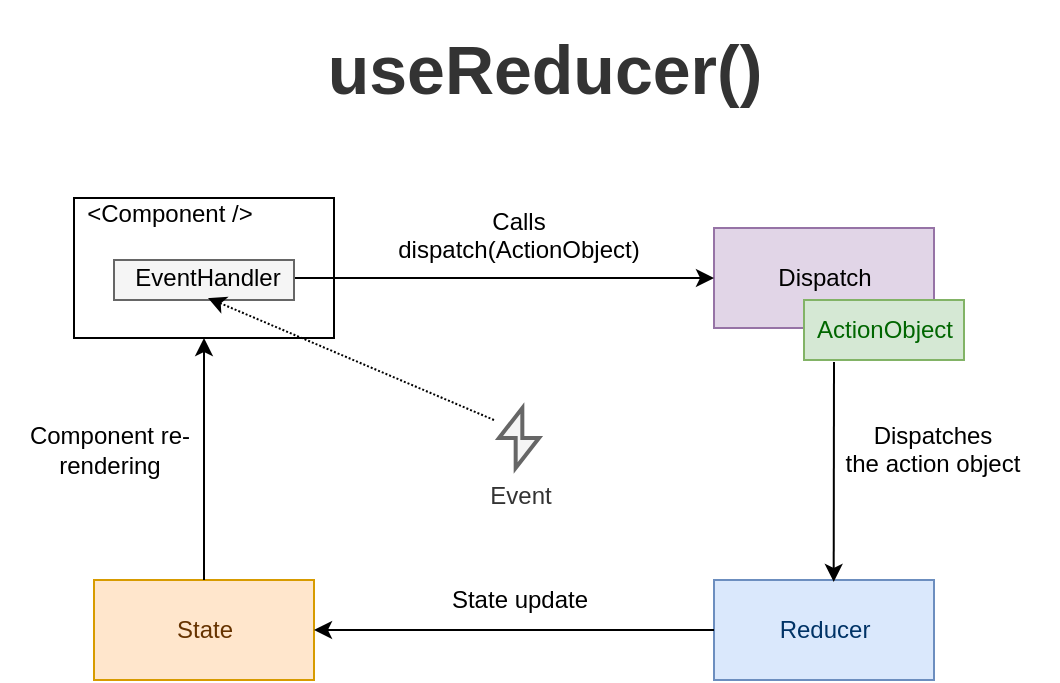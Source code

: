 <mxfile pages="3" scale="1.5" border="20">
    <diagram id="idhxigilsuWetFB2cpPl" name="useReducer()">
        <mxGraphModel dx="955" dy="1077" grid="1" gridSize="10" guides="1" tooltips="1" connect="1" arrows="1" fold="1" page="0" pageScale="1" pageWidth="827" pageHeight="1169" math="0" shadow="0">
            <root>
                <mxCell id="0"/>
                <mxCell id="1" parent="0"/>
                <mxCell id="N8z0Ye5YrI288PrtkeDU-3" value="useReducer()" style="text;strokeColor=none;fillColor=none;html=1;fontSize=34;fontStyle=1;verticalAlign=middle;align=center;fontColor=#333333;" parent="1" vertex="1">
                    <mxGeometry x="40" y="360" width="230" height="70" as="geometry"/>
                </mxCell>
                <mxCell id="-Ry6M9x0l0Hvcf1J6-pP-11" value="" style="html=1;" parent="1" vertex="1">
                    <mxGeometry x="-80" y="459" width="130" height="70" as="geometry"/>
                </mxCell>
                <mxCell id="2" value="Dispatch" style="html=1;fillColor=#e1d5e7;strokeColor=#9673a6;" parent="1" vertex="1">
                    <mxGeometry x="240" y="474" width="110" height="50" as="geometry"/>
                </mxCell>
                <mxCell id="3" value="ActionObject" style="html=1;fillColor=#d5e8d4;strokeColor=#82b366;fontColor=#006600;" parent="1" vertex="1">
                    <mxGeometry x="285" y="510" width="80" height="30" as="geometry"/>
                </mxCell>
                <mxCell id="4" value="Reducer" style="html=1;fillColor=#dae8fc;strokeColor=#6c8ebf;fontColor=#003366;" parent="1" vertex="1">
                    <mxGeometry x="240" y="650" width="110" height="50" as="geometry"/>
                </mxCell>
                <mxCell id="5" value="State" style="html=1;fillColor=#ffe6cc;strokeColor=#d79b00;fontColor=#663300;" parent="1" vertex="1">
                    <mxGeometry x="-70" y="650" width="110" height="50" as="geometry"/>
                </mxCell>
                <mxCell id="6" value="" style="endArrow=classic;html=1;exitX=1;exitY=0.5;exitDx=0;exitDy=0;" parent="1" source="18" edge="1">
                    <mxGeometry width="50" height="50" relative="1" as="geometry">
                        <mxPoint x="270" y="720" as="sourcePoint"/>
                        <mxPoint x="240" y="499" as="targetPoint"/>
                    </mxGeometry>
                </mxCell>
                <mxCell id="7" value="" style="endArrow=classic;html=1;entryX=0.544;entryY=0.019;entryDx=0;entryDy=0;entryPerimeter=0;" parent="1" target="4" edge="1">
                    <mxGeometry width="50" height="50" relative="1" as="geometry">
                        <mxPoint x="300" y="541" as="sourcePoint"/>
                        <mxPoint x="280" y="580" as="targetPoint"/>
                    </mxGeometry>
                </mxCell>
                <mxCell id="8" value="" style="endArrow=classic;html=1;exitX=0;exitY=0.5;exitDx=0;exitDy=0;entryX=1;entryY=0.5;entryDx=0;entryDy=0;" parent="1" source="4" target="5" edge="1">
                    <mxGeometry width="50" height="50" relative="1" as="geometry">
                        <mxPoint x="550" y="580" as="sourcePoint"/>
                        <mxPoint x="580" y="640" as="targetPoint"/>
                    </mxGeometry>
                </mxCell>
                <mxCell id="9" value="" style="endArrow=classic;html=1;entryX=0.5;entryY=1;entryDx=0;entryDy=0;exitX=0.5;exitY=0;exitDx=0;exitDy=0;" parent="1" source="5" target="-Ry6M9x0l0Hvcf1J6-pP-11" edge="1">
                    <mxGeometry width="50" height="50" relative="1" as="geometry">
                        <mxPoint x="-15" y="710" as="sourcePoint"/>
                        <mxPoint x="320" y="580" as="targetPoint"/>
                    </mxGeometry>
                </mxCell>
                <mxCell id="12" value="State update" style="text;html=1;strokeColor=none;fillColor=none;align=center;verticalAlign=middle;whiteSpace=wrap;rounded=0;" parent="1" vertex="1">
                    <mxGeometry x="87.5" y="650" width="110" height="20" as="geometry"/>
                </mxCell>
                <mxCell id="13" value="Component re-rendering" style="text;html=1;strokeColor=none;fillColor=none;align=center;verticalAlign=middle;whiteSpace=wrap;rounded=0;" parent="1" vertex="1">
                    <mxGeometry x="-117" y="575" width="110" height="20" as="geometry"/>
                </mxCell>
                <mxCell id="15" value="&amp;lt;Component /&amp;gt;" style="text;html=1;strokeColor=none;fillColor=none;align=center;verticalAlign=middle;whiteSpace=wrap;rounded=0;" parent="1" vertex="1">
                    <mxGeometry x="-87" y="457" width="110" height="20" as="geometry"/>
                </mxCell>
                <mxCell id="16" value="&lt;span style=&quot;color: rgb(0, 0, 0); font-family: helvetica; font-size: 12px; font-style: normal; font-weight: 400; letter-spacing: normal; text-indent: 0px; text-transform: none; word-spacing: 0px; background-color: rgb(255, 255, 255); display: inline; float: none;&quot;&gt;Dispatches &lt;br&gt;the action object&lt;/span&gt;" style="text;whiteSpace=wrap;html=1;align=center;" parent="1" vertex="1">
                    <mxGeometry x="287" y="564" width="125" height="30" as="geometry"/>
                </mxCell>
                <mxCell id="17" value="" style="rounded=0;whiteSpace=wrap;html=1;align=center;fillColor=#f5f5f5;strokeColor=#666666;fontColor=#333333;" parent="1" vertex="1">
                    <mxGeometry x="-60" y="490" width="90" height="20" as="geometry"/>
                </mxCell>
                <mxCell id="18" value="EventHandler" style="text;html=1;strokeColor=none;fillColor=none;align=center;verticalAlign=middle;whiteSpace=wrap;rounded=0;" parent="1" vertex="1">
                    <mxGeometry x="-53" y="489" width="80" height="20" as="geometry"/>
                </mxCell>
                <mxCell id="19" value="&lt;font face=&quot;helvetica&quot;&gt;Calls dispatch(ActionObject)&lt;/font&gt;" style="text;whiteSpace=wrap;html=1;align=center;rotation=0;" parent="1" vertex="1">
                    <mxGeometry x="80" y="457" width="125" height="30" as="geometry"/>
                </mxCell>
                <mxCell id="20" style="edgeStyle=orthogonalEdgeStyle;rounded=0;orthogonalLoop=1;jettySize=auto;html=1;exitX=0.5;exitY=1;exitDx=0;exitDy=0;" parent="1" source="19" target="19" edge="1">
                    <mxGeometry relative="1" as="geometry"/>
                </mxCell>
                <mxCell id="21" style="edgeStyle=orthogonalEdgeStyle;rounded=0;orthogonalLoop=1;jettySize=auto;html=1;exitX=0.5;exitY=1;exitDx=0;exitDy=0;" parent="1" source="19" target="19" edge="1">
                    <mxGeometry relative="1" as="geometry"/>
                </mxCell>
                <mxCell id="22" value="Event" style="html=1;verticalLabelPosition=bottom;align=center;labelBackgroundColor=#ffffff;verticalAlign=top;strokeWidth=2;strokeColor=#666666;shadow=0;dashed=0;shape=mxgraph.ios7.icons.flash;fillColor=#f5f5f5;fontColor=#333333;" parent="1" vertex="1">
                    <mxGeometry x="132.5" y="564" width="20" height="30" as="geometry"/>
                </mxCell>
                <mxCell id="23" value="" style="endArrow=classic;html=1;dashed=1;dashPattern=1 1;entryX=0.5;entryY=1;entryDx=0;entryDy=0;" parent="1" target="18" edge="1">
                    <mxGeometry width="50" height="50" relative="1" as="geometry">
                        <mxPoint x="130" y="570" as="sourcePoint"/>
                        <mxPoint x="80" y="524" as="targetPoint"/>
                    </mxGeometry>
                </mxCell>
            </root>
        </mxGraphModel>
    </diagram>
</mxfile>